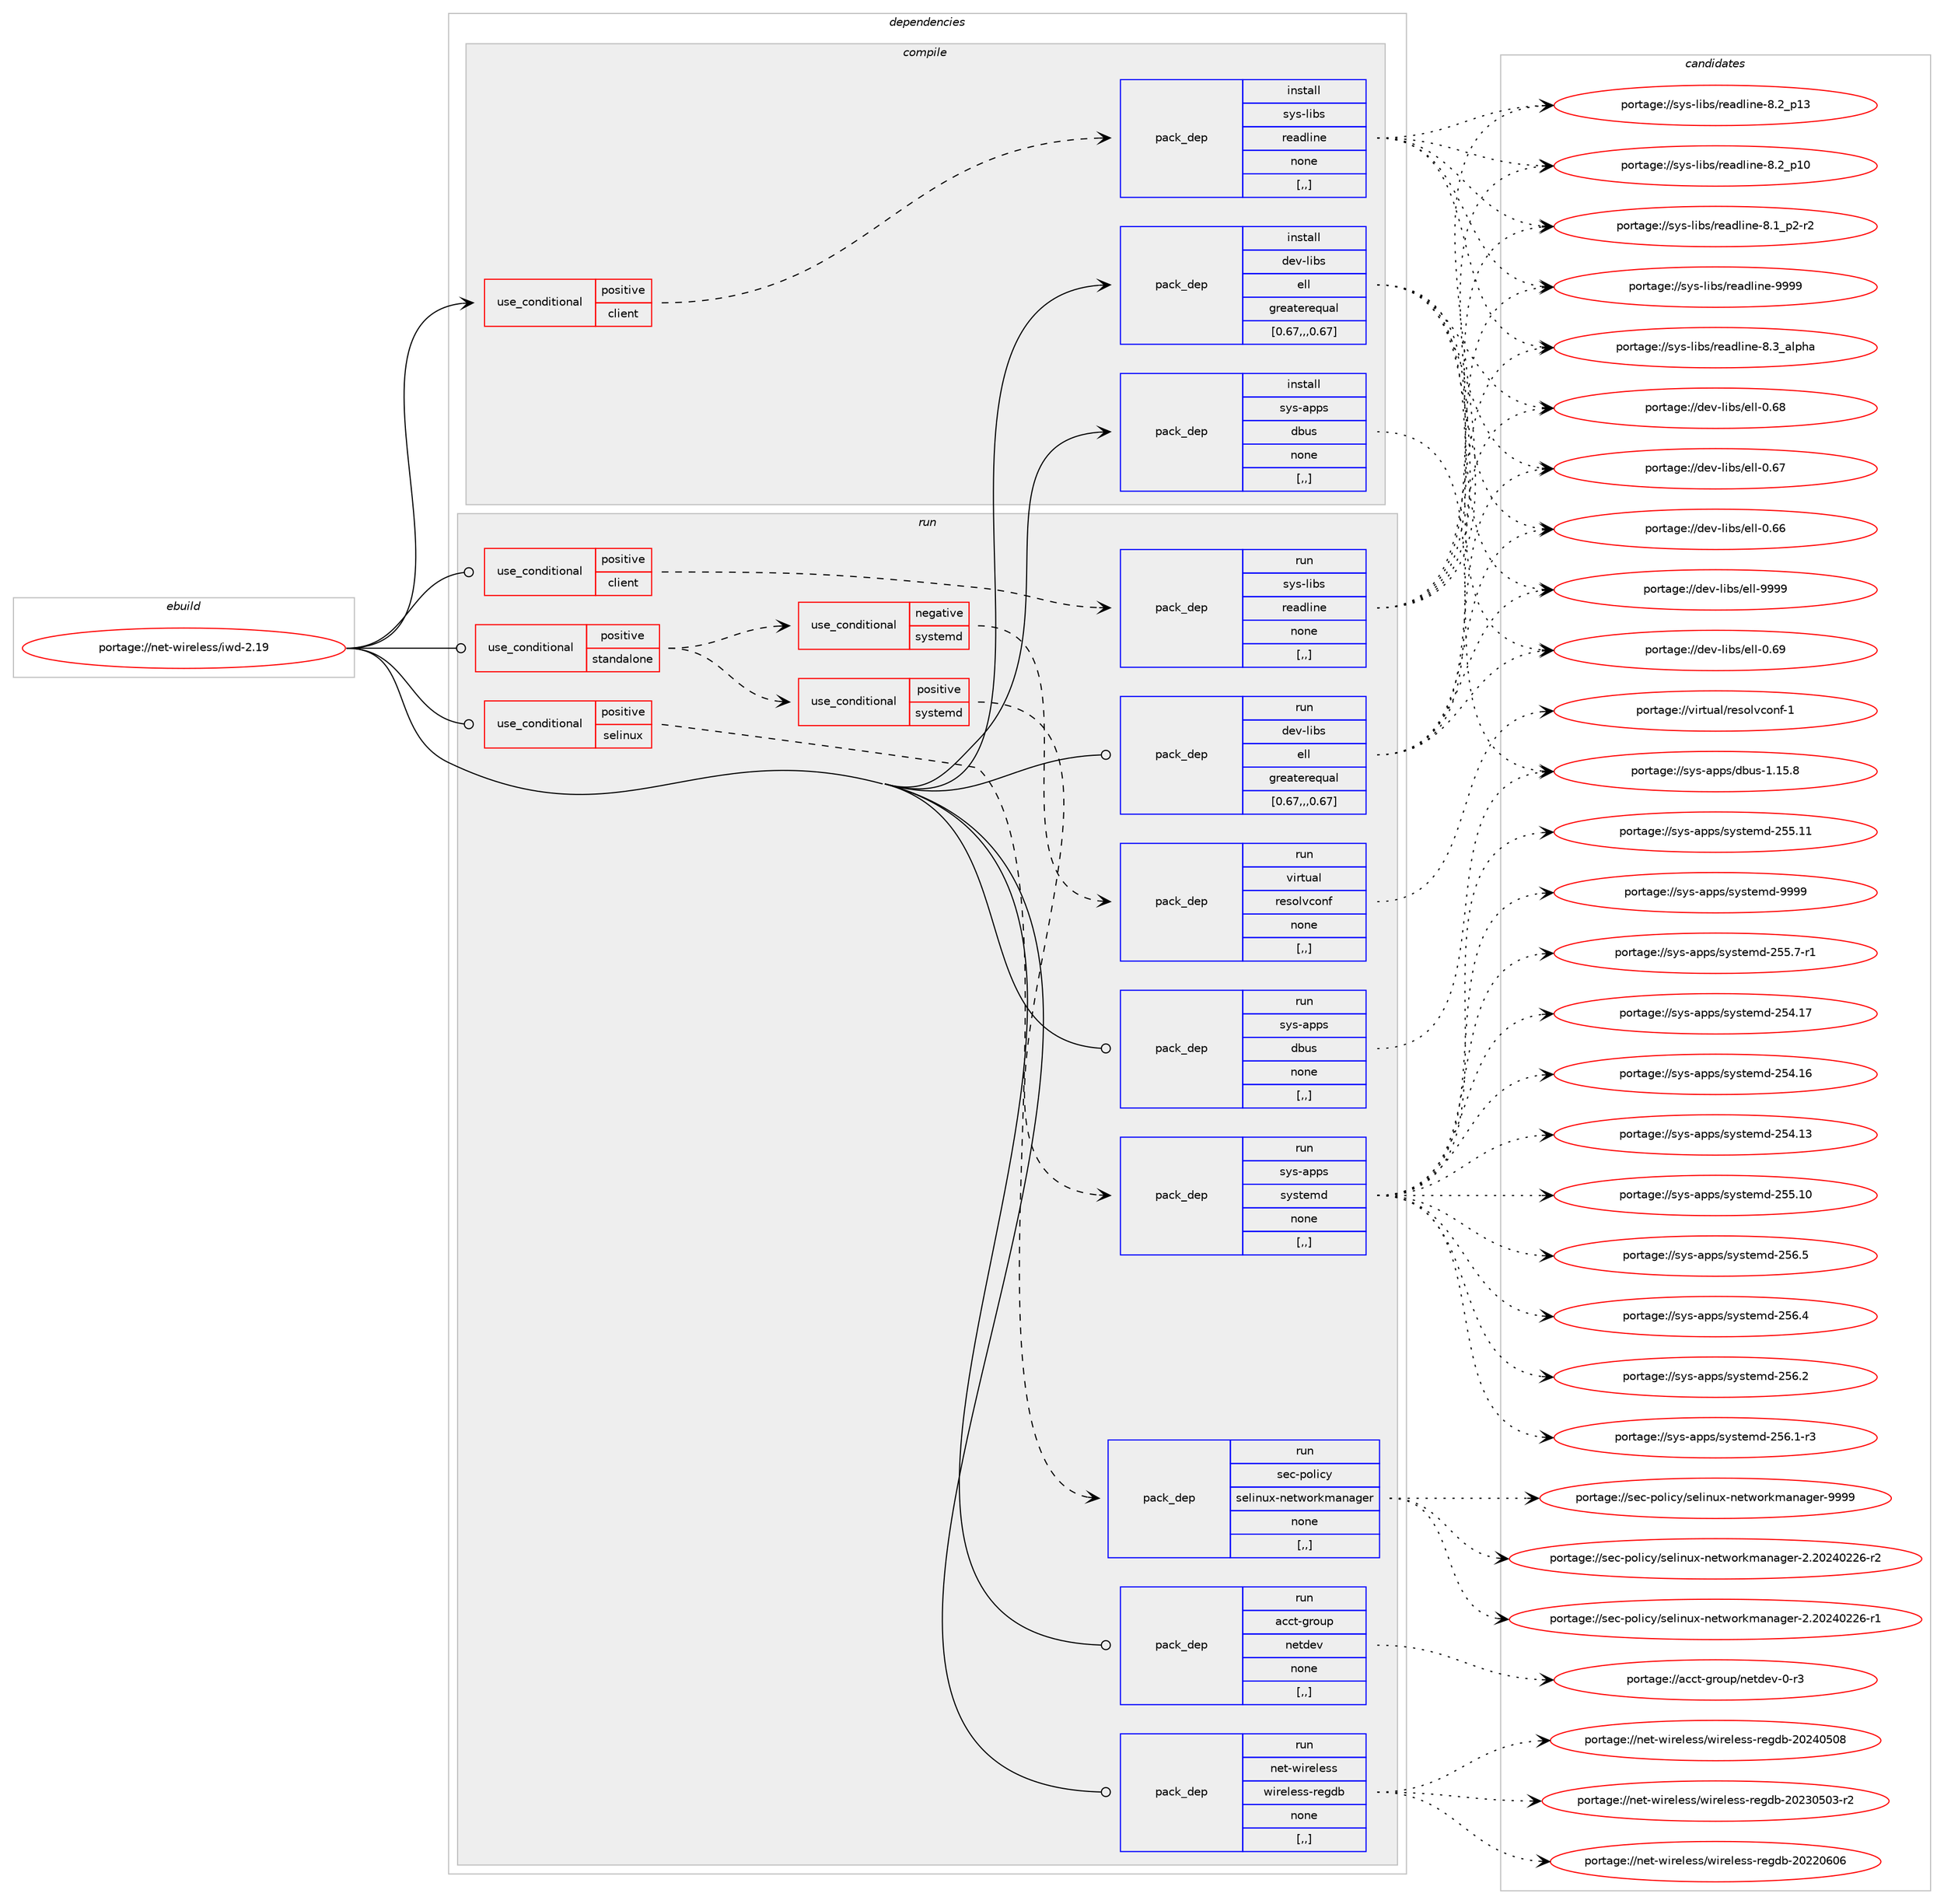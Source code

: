 digraph prolog {

# *************
# Graph options
# *************

newrank=true;
concentrate=true;
compound=true;
graph [rankdir=LR,fontname=Helvetica,fontsize=10,ranksep=1.5];#, ranksep=2.5, nodesep=0.2];
edge  [arrowhead=vee];
node  [fontname=Helvetica,fontsize=10];

# **********
# The ebuild
# **********

subgraph cluster_leftcol {
color=gray;
label=<<i>ebuild</i>>;
id [label="portage://net-wireless/iwd-2.19", color=red, width=4, href="../net-wireless/iwd-2.19.svg"];
}

# ****************
# The dependencies
# ****************

subgraph cluster_midcol {
color=gray;
label=<<i>dependencies</i>>;
subgraph cluster_compile {
fillcolor="#eeeeee";
style=filled;
label=<<i>compile</i>>;
subgraph cond5375 {
dependency14019 [label=<<TABLE BORDER="0" CELLBORDER="1" CELLSPACING="0" CELLPADDING="4"><TR><TD ROWSPAN="3" CELLPADDING="10">use_conditional</TD></TR><TR><TD>positive</TD></TR><TR><TD>client</TD></TR></TABLE>>, shape=none, color=red];
subgraph pack8595 {
dependency14020 [label=<<TABLE BORDER="0" CELLBORDER="1" CELLSPACING="0" CELLPADDING="4" WIDTH="220"><TR><TD ROWSPAN="6" CELLPADDING="30">pack_dep</TD></TR><TR><TD WIDTH="110">install</TD></TR><TR><TD>sys-libs</TD></TR><TR><TD>readline</TD></TR><TR><TD>none</TD></TR><TR><TD>[,,]</TD></TR></TABLE>>, shape=none, color=blue];
}
dependency14019:e -> dependency14020:w [weight=20,style="dashed",arrowhead="vee"];
}
id:e -> dependency14019:w [weight=20,style="solid",arrowhead="vee"];
subgraph pack8596 {
dependency14021 [label=<<TABLE BORDER="0" CELLBORDER="1" CELLSPACING="0" CELLPADDING="4" WIDTH="220"><TR><TD ROWSPAN="6" CELLPADDING="30">pack_dep</TD></TR><TR><TD WIDTH="110">install</TD></TR><TR><TD>dev-libs</TD></TR><TR><TD>ell</TD></TR><TR><TD>greaterequal</TD></TR><TR><TD>[0.67,,,0.67]</TD></TR></TABLE>>, shape=none, color=blue];
}
id:e -> dependency14021:w [weight=20,style="solid",arrowhead="vee"];
subgraph pack8597 {
dependency14022 [label=<<TABLE BORDER="0" CELLBORDER="1" CELLSPACING="0" CELLPADDING="4" WIDTH="220"><TR><TD ROWSPAN="6" CELLPADDING="30">pack_dep</TD></TR><TR><TD WIDTH="110">install</TD></TR><TR><TD>sys-apps</TD></TR><TR><TD>dbus</TD></TR><TR><TD>none</TD></TR><TR><TD>[,,]</TD></TR></TABLE>>, shape=none, color=blue];
}
id:e -> dependency14022:w [weight=20,style="solid",arrowhead="vee"];
}
subgraph cluster_compileandrun {
fillcolor="#eeeeee";
style=filled;
label=<<i>compile and run</i>>;
}
subgraph cluster_run {
fillcolor="#eeeeee";
style=filled;
label=<<i>run</i>>;
subgraph cond5376 {
dependency14023 [label=<<TABLE BORDER="0" CELLBORDER="1" CELLSPACING="0" CELLPADDING="4"><TR><TD ROWSPAN="3" CELLPADDING="10">use_conditional</TD></TR><TR><TD>positive</TD></TR><TR><TD>client</TD></TR></TABLE>>, shape=none, color=red];
subgraph pack8598 {
dependency14024 [label=<<TABLE BORDER="0" CELLBORDER="1" CELLSPACING="0" CELLPADDING="4" WIDTH="220"><TR><TD ROWSPAN="6" CELLPADDING="30">pack_dep</TD></TR><TR><TD WIDTH="110">run</TD></TR><TR><TD>sys-libs</TD></TR><TR><TD>readline</TD></TR><TR><TD>none</TD></TR><TR><TD>[,,]</TD></TR></TABLE>>, shape=none, color=blue];
}
dependency14023:e -> dependency14024:w [weight=20,style="dashed",arrowhead="vee"];
}
id:e -> dependency14023:w [weight=20,style="solid",arrowhead="odot"];
subgraph cond5377 {
dependency14025 [label=<<TABLE BORDER="0" CELLBORDER="1" CELLSPACING="0" CELLPADDING="4"><TR><TD ROWSPAN="3" CELLPADDING="10">use_conditional</TD></TR><TR><TD>positive</TD></TR><TR><TD>selinux</TD></TR></TABLE>>, shape=none, color=red];
subgraph pack8599 {
dependency14026 [label=<<TABLE BORDER="0" CELLBORDER="1" CELLSPACING="0" CELLPADDING="4" WIDTH="220"><TR><TD ROWSPAN="6" CELLPADDING="30">pack_dep</TD></TR><TR><TD WIDTH="110">run</TD></TR><TR><TD>sec-policy</TD></TR><TR><TD>selinux-networkmanager</TD></TR><TR><TD>none</TD></TR><TR><TD>[,,]</TD></TR></TABLE>>, shape=none, color=blue];
}
dependency14025:e -> dependency14026:w [weight=20,style="dashed",arrowhead="vee"];
}
id:e -> dependency14025:w [weight=20,style="solid",arrowhead="odot"];
subgraph cond5378 {
dependency14027 [label=<<TABLE BORDER="0" CELLBORDER="1" CELLSPACING="0" CELLPADDING="4"><TR><TD ROWSPAN="3" CELLPADDING="10">use_conditional</TD></TR><TR><TD>positive</TD></TR><TR><TD>standalone</TD></TR></TABLE>>, shape=none, color=red];
subgraph cond5379 {
dependency14028 [label=<<TABLE BORDER="0" CELLBORDER="1" CELLSPACING="0" CELLPADDING="4"><TR><TD ROWSPAN="3" CELLPADDING="10">use_conditional</TD></TR><TR><TD>positive</TD></TR><TR><TD>systemd</TD></TR></TABLE>>, shape=none, color=red];
subgraph pack8600 {
dependency14029 [label=<<TABLE BORDER="0" CELLBORDER="1" CELLSPACING="0" CELLPADDING="4" WIDTH="220"><TR><TD ROWSPAN="6" CELLPADDING="30">pack_dep</TD></TR><TR><TD WIDTH="110">run</TD></TR><TR><TD>sys-apps</TD></TR><TR><TD>systemd</TD></TR><TR><TD>none</TD></TR><TR><TD>[,,]</TD></TR></TABLE>>, shape=none, color=blue];
}
dependency14028:e -> dependency14029:w [weight=20,style="dashed",arrowhead="vee"];
}
dependency14027:e -> dependency14028:w [weight=20,style="dashed",arrowhead="vee"];
subgraph cond5380 {
dependency14030 [label=<<TABLE BORDER="0" CELLBORDER="1" CELLSPACING="0" CELLPADDING="4"><TR><TD ROWSPAN="3" CELLPADDING="10">use_conditional</TD></TR><TR><TD>negative</TD></TR><TR><TD>systemd</TD></TR></TABLE>>, shape=none, color=red];
subgraph pack8601 {
dependency14031 [label=<<TABLE BORDER="0" CELLBORDER="1" CELLSPACING="0" CELLPADDING="4" WIDTH="220"><TR><TD ROWSPAN="6" CELLPADDING="30">pack_dep</TD></TR><TR><TD WIDTH="110">run</TD></TR><TR><TD>virtual</TD></TR><TR><TD>resolvconf</TD></TR><TR><TD>none</TD></TR><TR><TD>[,,]</TD></TR></TABLE>>, shape=none, color=blue];
}
dependency14030:e -> dependency14031:w [weight=20,style="dashed",arrowhead="vee"];
}
dependency14027:e -> dependency14030:w [weight=20,style="dashed",arrowhead="vee"];
}
id:e -> dependency14027:w [weight=20,style="solid",arrowhead="odot"];
subgraph pack8602 {
dependency14032 [label=<<TABLE BORDER="0" CELLBORDER="1" CELLSPACING="0" CELLPADDING="4" WIDTH="220"><TR><TD ROWSPAN="6" CELLPADDING="30">pack_dep</TD></TR><TR><TD WIDTH="110">run</TD></TR><TR><TD>acct-group</TD></TR><TR><TD>netdev</TD></TR><TR><TD>none</TD></TR><TR><TD>[,,]</TD></TR></TABLE>>, shape=none, color=blue];
}
id:e -> dependency14032:w [weight=20,style="solid",arrowhead="odot"];
subgraph pack8603 {
dependency14033 [label=<<TABLE BORDER="0" CELLBORDER="1" CELLSPACING="0" CELLPADDING="4" WIDTH="220"><TR><TD ROWSPAN="6" CELLPADDING="30">pack_dep</TD></TR><TR><TD WIDTH="110">run</TD></TR><TR><TD>dev-libs</TD></TR><TR><TD>ell</TD></TR><TR><TD>greaterequal</TD></TR><TR><TD>[0.67,,,0.67]</TD></TR></TABLE>>, shape=none, color=blue];
}
id:e -> dependency14033:w [weight=20,style="solid",arrowhead="odot"];
subgraph pack8604 {
dependency14034 [label=<<TABLE BORDER="0" CELLBORDER="1" CELLSPACING="0" CELLPADDING="4" WIDTH="220"><TR><TD ROWSPAN="6" CELLPADDING="30">pack_dep</TD></TR><TR><TD WIDTH="110">run</TD></TR><TR><TD>net-wireless</TD></TR><TR><TD>wireless-regdb</TD></TR><TR><TD>none</TD></TR><TR><TD>[,,]</TD></TR></TABLE>>, shape=none, color=blue];
}
id:e -> dependency14034:w [weight=20,style="solid",arrowhead="odot"];
subgraph pack8605 {
dependency14035 [label=<<TABLE BORDER="0" CELLBORDER="1" CELLSPACING="0" CELLPADDING="4" WIDTH="220"><TR><TD ROWSPAN="6" CELLPADDING="30">pack_dep</TD></TR><TR><TD WIDTH="110">run</TD></TR><TR><TD>sys-apps</TD></TR><TR><TD>dbus</TD></TR><TR><TD>none</TD></TR><TR><TD>[,,]</TD></TR></TABLE>>, shape=none, color=blue];
}
id:e -> dependency14035:w [weight=20,style="solid",arrowhead="odot"];
}
}

# **************
# The candidates
# **************

subgraph cluster_choices {
rank=same;
color=gray;
label=<<i>candidates</i>>;

subgraph choice8595 {
color=black;
nodesep=1;
choice115121115451081059811547114101971001081051101014557575757 [label="portage://sys-libs/readline-9999", color=red, width=4,href="../sys-libs/readline-9999.svg"];
choice1151211154510810598115471141019710010810511010145564651959710811210497 [label="portage://sys-libs/readline-8.3_alpha", color=red, width=4,href="../sys-libs/readline-8.3_alpha.svg"];
choice1151211154510810598115471141019710010810511010145564650951124951 [label="portage://sys-libs/readline-8.2_p13", color=red, width=4,href="../sys-libs/readline-8.2_p13.svg"];
choice1151211154510810598115471141019710010810511010145564650951124948 [label="portage://sys-libs/readline-8.2_p10", color=red, width=4,href="../sys-libs/readline-8.2_p10.svg"];
choice115121115451081059811547114101971001081051101014556464995112504511450 [label="portage://sys-libs/readline-8.1_p2-r2", color=red, width=4,href="../sys-libs/readline-8.1_p2-r2.svg"];
dependency14020:e -> choice115121115451081059811547114101971001081051101014557575757:w [style=dotted,weight="100"];
dependency14020:e -> choice1151211154510810598115471141019710010810511010145564651959710811210497:w [style=dotted,weight="100"];
dependency14020:e -> choice1151211154510810598115471141019710010810511010145564650951124951:w [style=dotted,weight="100"];
dependency14020:e -> choice1151211154510810598115471141019710010810511010145564650951124948:w [style=dotted,weight="100"];
dependency14020:e -> choice115121115451081059811547114101971001081051101014556464995112504511450:w [style=dotted,weight="100"];
}
subgraph choice8596 {
color=black;
nodesep=1;
choice1001011184510810598115471011081084557575757 [label="portage://dev-libs/ell-9999", color=red, width=4,href="../dev-libs/ell-9999.svg"];
choice1001011184510810598115471011081084548465457 [label="portage://dev-libs/ell-0.69", color=red, width=4,href="../dev-libs/ell-0.69.svg"];
choice1001011184510810598115471011081084548465456 [label="portage://dev-libs/ell-0.68", color=red, width=4,href="../dev-libs/ell-0.68.svg"];
choice1001011184510810598115471011081084548465455 [label="portage://dev-libs/ell-0.67", color=red, width=4,href="../dev-libs/ell-0.67.svg"];
choice1001011184510810598115471011081084548465454 [label="portage://dev-libs/ell-0.66", color=red, width=4,href="../dev-libs/ell-0.66.svg"];
dependency14021:e -> choice1001011184510810598115471011081084557575757:w [style=dotted,weight="100"];
dependency14021:e -> choice1001011184510810598115471011081084548465457:w [style=dotted,weight="100"];
dependency14021:e -> choice1001011184510810598115471011081084548465456:w [style=dotted,weight="100"];
dependency14021:e -> choice1001011184510810598115471011081084548465455:w [style=dotted,weight="100"];
dependency14021:e -> choice1001011184510810598115471011081084548465454:w [style=dotted,weight="100"];
}
subgraph choice8597 {
color=black;
nodesep=1;
choice1151211154597112112115471009811711545494649534656 [label="portage://sys-apps/dbus-1.15.8", color=red, width=4,href="../sys-apps/dbus-1.15.8.svg"];
dependency14022:e -> choice1151211154597112112115471009811711545494649534656:w [style=dotted,weight="100"];
}
subgraph choice8598 {
color=black;
nodesep=1;
choice115121115451081059811547114101971001081051101014557575757 [label="portage://sys-libs/readline-9999", color=red, width=4,href="../sys-libs/readline-9999.svg"];
choice1151211154510810598115471141019710010810511010145564651959710811210497 [label="portage://sys-libs/readline-8.3_alpha", color=red, width=4,href="../sys-libs/readline-8.3_alpha.svg"];
choice1151211154510810598115471141019710010810511010145564650951124951 [label="portage://sys-libs/readline-8.2_p13", color=red, width=4,href="../sys-libs/readline-8.2_p13.svg"];
choice1151211154510810598115471141019710010810511010145564650951124948 [label="portage://sys-libs/readline-8.2_p10", color=red, width=4,href="../sys-libs/readline-8.2_p10.svg"];
choice115121115451081059811547114101971001081051101014556464995112504511450 [label="portage://sys-libs/readline-8.1_p2-r2", color=red, width=4,href="../sys-libs/readline-8.1_p2-r2.svg"];
dependency14024:e -> choice115121115451081059811547114101971001081051101014557575757:w [style=dotted,weight="100"];
dependency14024:e -> choice1151211154510810598115471141019710010810511010145564651959710811210497:w [style=dotted,weight="100"];
dependency14024:e -> choice1151211154510810598115471141019710010810511010145564650951124951:w [style=dotted,weight="100"];
dependency14024:e -> choice1151211154510810598115471141019710010810511010145564650951124948:w [style=dotted,weight="100"];
dependency14024:e -> choice115121115451081059811547114101971001081051101014556464995112504511450:w [style=dotted,weight="100"];
}
subgraph choice8599 {
color=black;
nodesep=1;
choice115101994511211110810599121471151011081051101171204511010111611911111410710997110971031011144557575757 [label="portage://sec-policy/selinux-networkmanager-9999", color=red, width=4,href="../sec-policy/selinux-networkmanager-9999.svg"];
choice1151019945112111108105991214711510110810511011712045110101116119111114107109971109710310111445504650485052485050544511450 [label="portage://sec-policy/selinux-networkmanager-2.20240226-r2", color=red, width=4,href="../sec-policy/selinux-networkmanager-2.20240226-r2.svg"];
choice1151019945112111108105991214711510110810511011712045110101116119111114107109971109710310111445504650485052485050544511449 [label="portage://sec-policy/selinux-networkmanager-2.20240226-r1", color=red, width=4,href="../sec-policy/selinux-networkmanager-2.20240226-r1.svg"];
dependency14026:e -> choice115101994511211110810599121471151011081051101171204511010111611911111410710997110971031011144557575757:w [style=dotted,weight="100"];
dependency14026:e -> choice1151019945112111108105991214711510110810511011712045110101116119111114107109971109710310111445504650485052485050544511450:w [style=dotted,weight="100"];
dependency14026:e -> choice1151019945112111108105991214711510110810511011712045110101116119111114107109971109710310111445504650485052485050544511449:w [style=dotted,weight="100"];
}
subgraph choice8600 {
color=black;
nodesep=1;
choice1151211154597112112115471151211151161011091004557575757 [label="portage://sys-apps/systemd-9999", color=red, width=4,href="../sys-apps/systemd-9999.svg"];
choice115121115459711211211547115121115116101109100455053544653 [label="portage://sys-apps/systemd-256.5", color=red, width=4,href="../sys-apps/systemd-256.5.svg"];
choice115121115459711211211547115121115116101109100455053544652 [label="portage://sys-apps/systemd-256.4", color=red, width=4,href="../sys-apps/systemd-256.4.svg"];
choice115121115459711211211547115121115116101109100455053544650 [label="portage://sys-apps/systemd-256.2", color=red, width=4,href="../sys-apps/systemd-256.2.svg"];
choice1151211154597112112115471151211151161011091004550535446494511451 [label="portage://sys-apps/systemd-256.1-r3", color=red, width=4,href="../sys-apps/systemd-256.1-r3.svg"];
choice11512111545971121121154711512111511610110910045505353464949 [label="portage://sys-apps/systemd-255.11", color=red, width=4,href="../sys-apps/systemd-255.11.svg"];
choice11512111545971121121154711512111511610110910045505353464948 [label="portage://sys-apps/systemd-255.10", color=red, width=4,href="../sys-apps/systemd-255.10.svg"];
choice1151211154597112112115471151211151161011091004550535346554511449 [label="portage://sys-apps/systemd-255.7-r1", color=red, width=4,href="../sys-apps/systemd-255.7-r1.svg"];
choice11512111545971121121154711512111511610110910045505352464955 [label="portage://sys-apps/systemd-254.17", color=red, width=4,href="../sys-apps/systemd-254.17.svg"];
choice11512111545971121121154711512111511610110910045505352464954 [label="portage://sys-apps/systemd-254.16", color=red, width=4,href="../sys-apps/systemd-254.16.svg"];
choice11512111545971121121154711512111511610110910045505352464951 [label="portage://sys-apps/systemd-254.13", color=red, width=4,href="../sys-apps/systemd-254.13.svg"];
dependency14029:e -> choice1151211154597112112115471151211151161011091004557575757:w [style=dotted,weight="100"];
dependency14029:e -> choice115121115459711211211547115121115116101109100455053544653:w [style=dotted,weight="100"];
dependency14029:e -> choice115121115459711211211547115121115116101109100455053544652:w [style=dotted,weight="100"];
dependency14029:e -> choice115121115459711211211547115121115116101109100455053544650:w [style=dotted,weight="100"];
dependency14029:e -> choice1151211154597112112115471151211151161011091004550535446494511451:w [style=dotted,weight="100"];
dependency14029:e -> choice11512111545971121121154711512111511610110910045505353464949:w [style=dotted,weight="100"];
dependency14029:e -> choice11512111545971121121154711512111511610110910045505353464948:w [style=dotted,weight="100"];
dependency14029:e -> choice1151211154597112112115471151211151161011091004550535346554511449:w [style=dotted,weight="100"];
dependency14029:e -> choice11512111545971121121154711512111511610110910045505352464955:w [style=dotted,weight="100"];
dependency14029:e -> choice11512111545971121121154711512111511610110910045505352464954:w [style=dotted,weight="100"];
dependency14029:e -> choice11512111545971121121154711512111511610110910045505352464951:w [style=dotted,weight="100"];
}
subgraph choice8601 {
color=black;
nodesep=1;
choice1181051141161179710847114101115111108118991111101024549 [label="portage://virtual/resolvconf-1", color=red, width=4,href="../virtual/resolvconf-1.svg"];
dependency14031:e -> choice1181051141161179710847114101115111108118991111101024549:w [style=dotted,weight="100"];
}
subgraph choice8602 {
color=black;
nodesep=1;
choice979999116451031141111171124711010111610010111845484511451 [label="portage://acct-group/netdev-0-r3", color=red, width=4,href="../acct-group/netdev-0-r3.svg"];
dependency14032:e -> choice979999116451031141111171124711010111610010111845484511451:w [style=dotted,weight="100"];
}
subgraph choice8603 {
color=black;
nodesep=1;
choice1001011184510810598115471011081084557575757 [label="portage://dev-libs/ell-9999", color=red, width=4,href="../dev-libs/ell-9999.svg"];
choice1001011184510810598115471011081084548465457 [label="portage://dev-libs/ell-0.69", color=red, width=4,href="../dev-libs/ell-0.69.svg"];
choice1001011184510810598115471011081084548465456 [label="portage://dev-libs/ell-0.68", color=red, width=4,href="../dev-libs/ell-0.68.svg"];
choice1001011184510810598115471011081084548465455 [label="portage://dev-libs/ell-0.67", color=red, width=4,href="../dev-libs/ell-0.67.svg"];
choice1001011184510810598115471011081084548465454 [label="portage://dev-libs/ell-0.66", color=red, width=4,href="../dev-libs/ell-0.66.svg"];
dependency14033:e -> choice1001011184510810598115471011081084557575757:w [style=dotted,weight="100"];
dependency14033:e -> choice1001011184510810598115471011081084548465457:w [style=dotted,weight="100"];
dependency14033:e -> choice1001011184510810598115471011081084548465456:w [style=dotted,weight="100"];
dependency14033:e -> choice1001011184510810598115471011081084548465455:w [style=dotted,weight="100"];
dependency14033:e -> choice1001011184510810598115471011081084548465454:w [style=dotted,weight="100"];
}
subgraph choice8604 {
color=black;
nodesep=1;
choice11010111645119105114101108101115115471191051141011081011151154511410110310098455048505248534856 [label="portage://net-wireless/wireless-regdb-20240508", color=red, width=4,href="../net-wireless/wireless-regdb-20240508.svg"];
choice110101116451191051141011081011151154711910511410110810111511545114101103100984550485051485348514511450 [label="portage://net-wireless/wireless-regdb-20230503-r2", color=red, width=4,href="../net-wireless/wireless-regdb-20230503-r2.svg"];
choice11010111645119105114101108101115115471191051141011081011151154511410110310098455048505048544854 [label="portage://net-wireless/wireless-regdb-20220606", color=red, width=4,href="../net-wireless/wireless-regdb-20220606.svg"];
dependency14034:e -> choice11010111645119105114101108101115115471191051141011081011151154511410110310098455048505248534856:w [style=dotted,weight="100"];
dependency14034:e -> choice110101116451191051141011081011151154711910511410110810111511545114101103100984550485051485348514511450:w [style=dotted,weight="100"];
dependency14034:e -> choice11010111645119105114101108101115115471191051141011081011151154511410110310098455048505048544854:w [style=dotted,weight="100"];
}
subgraph choice8605 {
color=black;
nodesep=1;
choice1151211154597112112115471009811711545494649534656 [label="portage://sys-apps/dbus-1.15.8", color=red, width=4,href="../sys-apps/dbus-1.15.8.svg"];
dependency14035:e -> choice1151211154597112112115471009811711545494649534656:w [style=dotted,weight="100"];
}
}

}
